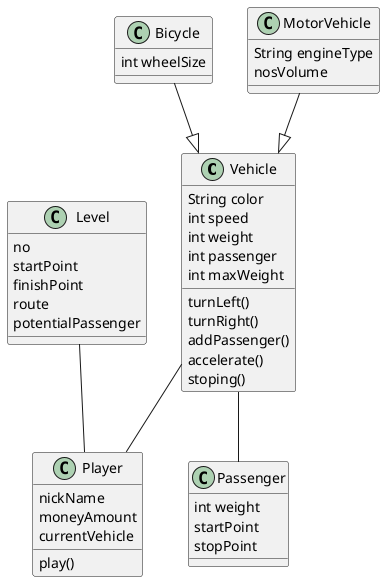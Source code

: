 @startuml
Vehicle : String color
Vehicle : int speed
Vehicle : int weight
Vehicle : int passenger
Vehicle : int maxWeight
Vehicle : turnLeft()
Vehicle : turnRight()
Vehicle : addPassenger()
Vehicle : accelerate()
Vehicle : stoping()
Passenger : int weight
Passenger : startPoint
Passenger : stopPoint
Bicycle : int wheelSize
MotorVehicle : String engineType
MotorVehicle : nosVolume
Player : nickName
Player : moneyAmount
Player : currentVehicle
Player : play()
Level : no
Level : startPoint
Level : finishPoint
Level : route
Level : potentialPassenger
Bicycle --|> Vehicle
Vehicle -- Passenger
MotorVehicle --|> Vehicle
Vehicle -- Player
Level -- Player
@enduml